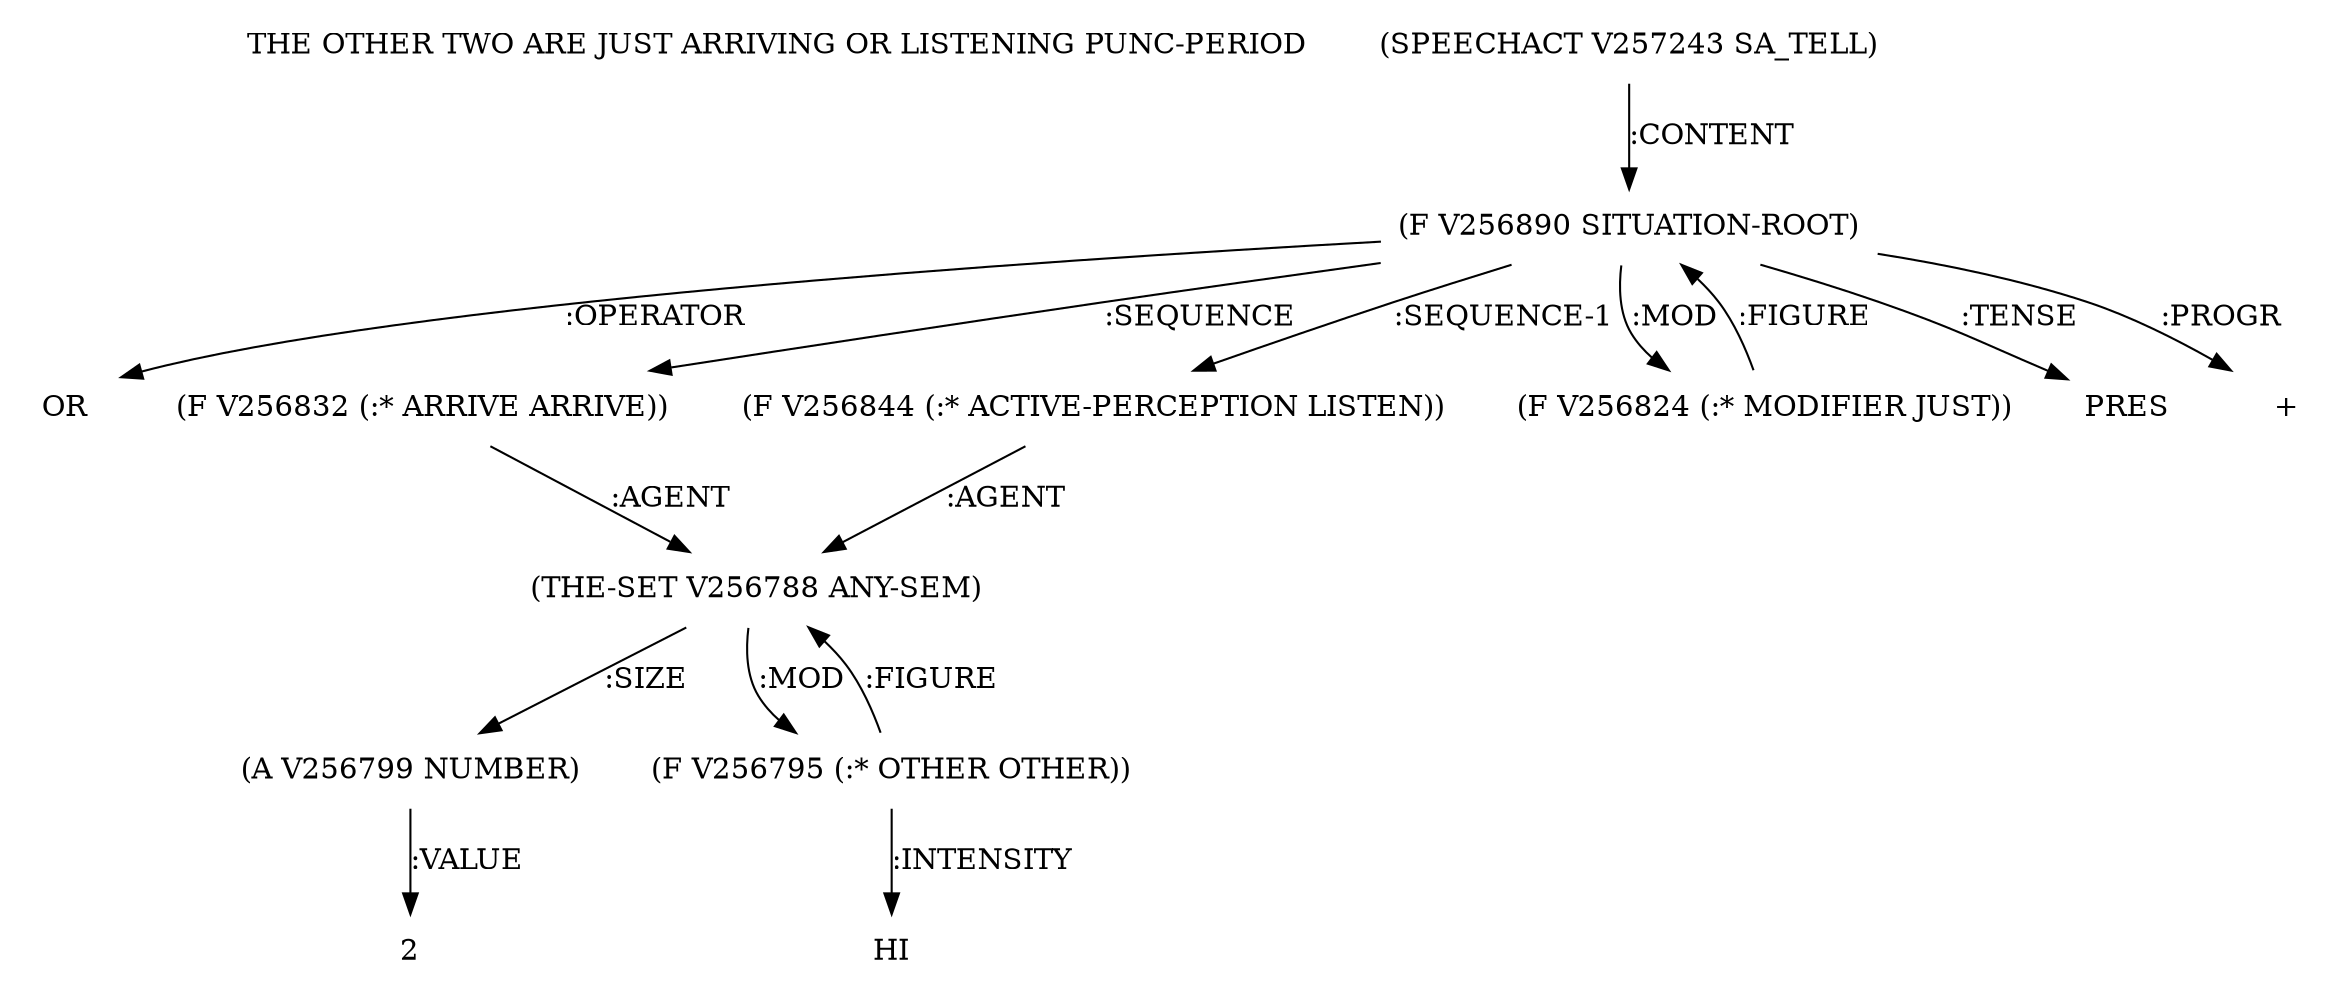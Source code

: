 digraph Terms {
  node [shape=none]
  "THE OTHER TWO ARE JUST ARRIVING OR LISTENING PUNC-PERIOD"
  "V257243" [label="(SPEECHACT V257243 SA_TELL)"]
  "V257243" -> "V256890" [label=":CONTENT"]
  "V256890" [label="(F V256890 SITUATION-ROOT)"]
  "V256890" -> "NT258085" [label=":OPERATOR"]
  "NT258085" [label="OR"]
  "V256890" -> "V256832" [label=":SEQUENCE"]
  "V256890" -> "V256844" [label=":SEQUENCE-1"]
  "V256890" -> "V256824" [label=":MOD"]
  "V256890" -> "NT258086" [label=":TENSE"]
  "NT258086" [label="PRES"]
  "V256890" -> "NT258087" [label=":PROGR"]
  "NT258087" [label="+"]
  "V256844" [label="(F V256844 (:* ACTIVE-PERCEPTION LISTEN))"]
  "V256844" -> "V256788" [label=":AGENT"]
  "V256832" [label="(F V256832 (:* ARRIVE ARRIVE))"]
  "V256832" -> "V256788" [label=":AGENT"]
  "V256788" [label="(THE-SET V256788 ANY-SEM)"]
  "V256788" -> "V256799" [label=":SIZE"]
  "V256788" -> "V256795" [label=":MOD"]
  "V256795" [label="(F V256795 (:* OTHER OTHER))"]
  "V256795" -> "NT258088" [label=":INTENSITY"]
  "NT258088" [label="HI"]
  "V256795" -> "V256788" [label=":FIGURE"]
  "V256799" [label="(A V256799 NUMBER)"]
  "V256799" -> "NT258089" [label=":VALUE"]
  "NT258089" [label="2"]
  "V256824" [label="(F V256824 (:* MODIFIER JUST))"]
  "V256824" -> "V256890" [label=":FIGURE"]
}
